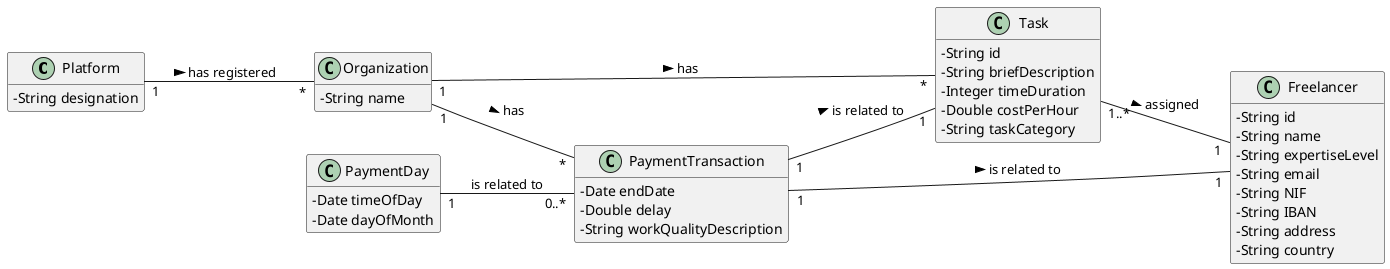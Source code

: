 @startuml
skinparam classAttributeIconSize 0
hide methods
left to right direction

class Platform {
  -String designation
}

class Organization {
  -String name
}

class Freelancer {
  -String id
  -String name
  -String expertiseLevel
  -String email
  -String NIF
  -String IBAN
  -String address
  -String country
  }

class Task {
 -String id
 -String briefDescription
 -Integer timeDuration
 -Double costPerHour
 -String taskCategory
}

class PaymentTransaction{
 -Date endDate
 -Double delay
 -String workQualityDescription
}

class PaymentDay {
  -Date timeOfDay
  -Date dayOfMonth
}

Platform "1" -- "*" Organization : has registered >

Organization "1" -- "*" Task: has >
Organization "1" -- "*" PaymentTransaction: has >

PaymentTransaction "1" -- "1" Freelancer: is related to >
PaymentTransaction "1" -- "1" Task: is related to >

Task "1..*" -- "1" Freelancer: assigned >

PaymentDay "1" -- "0..*" PaymentTransaction : is related to


@enduml